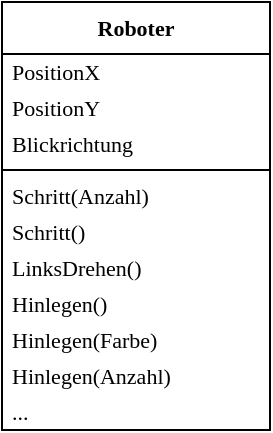 <mxfile>
    <diagram id="Q8ZCVBfkGdzVq4fk389N" name="Page-1">
        <mxGraphModel dx="1053" dy="1058" grid="1" gridSize="10" guides="1" tooltips="1" connect="1" arrows="1" fold="1" page="1" pageScale="1" pageWidth="827" pageHeight="1169" math="1" shadow="0">
            <root>
                <mxCell id="0"/>
                <mxCell id="1" parent="0"/>
                <mxCell id="34" value="Roboter" style="swimlane;fontStyle=1;align=center;verticalAlign=top;childLayout=stackLayout;horizontal=1;startSize=26;horizontalStack=0;resizeParent=1;resizeParentMax=0;resizeLast=0;collapsible=1;marginBottom=0;fontFamily=Alegreya Sans;fontSize=11;fontSource=https%3A%2F%2Ffonts.googleapis.com%2Fcss%3Ffamily%3DAlegreya%2BSans;" parent="1" vertex="1">
                    <mxGeometry x="160" y="480" width="134" height="214" as="geometry">
                        <mxRectangle x="850" y="510" width="80" height="30" as="alternateBounds"/>
                    </mxGeometry>
                </mxCell>
                <mxCell id="36" value="PositionX" style="text;strokeColor=none;fillColor=none;align=left;verticalAlign=middle;spacingLeft=3;spacingRight=4;overflow=hidden;rotatable=0;points=[[0,0.5],[1,0.5]];portConstraint=eastwest;fontFamily=Alegreya;fontSize=11;fontStyle=0;html=1;imageWidth=24;imageHeight=24;comic=0;imageAspect=0;" parent="34" vertex="1">
                    <mxGeometry y="26" width="134" height="18" as="geometry"/>
                </mxCell>
                <mxCell id="37" value="PositionY" style="text;strokeColor=none;fillColor=none;align=left;verticalAlign=middle;spacingLeft=3;spacingRight=4;overflow=hidden;rotatable=0;points=[[0,0.5],[1,0.5]];portConstraint=eastwest;fontFamily=Alegreya;fontSize=11;fontStyle=0;html=1;imageWidth=24;imageHeight=24;comic=0;imageAspect=0;" parent="34" vertex="1">
                    <mxGeometry y="44" width="134" height="18" as="geometry"/>
                </mxCell>
                <mxCell id="79" value="Blickrichtung" style="text;strokeColor=none;fillColor=none;align=left;verticalAlign=middle;spacingLeft=3;spacingRight=4;overflow=hidden;rotatable=0;points=[[0,0.5],[1,0.5]];portConstraint=eastwest;fontFamily=Alegreya;fontSize=11;fontStyle=0;html=1;imageWidth=24;imageHeight=24;comic=0;imageAspect=0;" vertex="1" parent="34">
                    <mxGeometry y="62" width="134" height="18" as="geometry"/>
                </mxCell>
                <mxCell id="39" value="" style="line;strokeWidth=1;fillColor=none;align=left;verticalAlign=middle;spacingTop=-1;spacingLeft=3;spacingRight=3;rotatable=0;labelPosition=right;points=[];portConstraint=eastwest;strokeColor=inherit;fontFamily=Alegreya;fontSize=11;" parent="34" vertex="1">
                    <mxGeometry y="80" width="134" height="8" as="geometry"/>
                </mxCell>
                <mxCell id="38" value="Schritt(Anzahl)" style="text;strokeColor=none;fillColor=none;align=left;verticalAlign=middle;spacingLeft=3;spacingRight=4;overflow=hidden;rotatable=0;points=[[0,0.5],[1,0.5]];portConstraint=eastwest;fontFamily=Alegreya;fontSize=11;fontStyle=0;html=1;imageWidth=24;imageHeight=24;comic=0;imageAspect=0;" parent="34" vertex="1">
                    <mxGeometry y="88" width="134" height="18" as="geometry"/>
                </mxCell>
                <mxCell id="40" value="Schritt()" style="text;strokeColor=none;fillColor=none;align=left;verticalAlign=middle;spacingLeft=3;spacingRight=4;overflow=hidden;rotatable=0;points=[[0,0.5],[1,0.5]];portConstraint=eastwest;fontFamily=Alegreya;fontSize=11;fontStyle=0;html=1;imageWidth=24;imageHeight=24;comic=0;imageAspect=0;" parent="34" vertex="1">
                    <mxGeometry y="106" width="134" height="18" as="geometry"/>
                </mxCell>
                <mxCell id="80" value="LinksDrehen()" style="text;strokeColor=none;fillColor=none;align=left;verticalAlign=middle;spacingLeft=3;spacingRight=4;overflow=hidden;rotatable=0;points=[[0,0.5],[1,0.5]];portConstraint=eastwest;fontFamily=Alegreya;fontSize=11;fontStyle=0;html=1;imageWidth=24;imageHeight=24;comic=0;imageAspect=0;" vertex="1" parent="34">
                    <mxGeometry y="124" width="134" height="18" as="geometry"/>
                </mxCell>
                <mxCell id="81" value="Hinlegen()" style="text;strokeColor=none;fillColor=none;align=left;verticalAlign=middle;spacingLeft=3;spacingRight=4;overflow=hidden;rotatable=0;points=[[0,0.5],[1,0.5]];portConstraint=eastwest;fontFamily=Alegreya;fontSize=11;fontStyle=0;html=1;imageWidth=24;imageHeight=24;comic=0;imageAspect=0;" vertex="1" parent="34">
                    <mxGeometry y="142" width="134" height="18" as="geometry"/>
                </mxCell>
                <mxCell id="82" value="Hinlegen(Farbe)" style="text;strokeColor=none;fillColor=none;align=left;verticalAlign=middle;spacingLeft=3;spacingRight=4;overflow=hidden;rotatable=0;points=[[0,0.5],[1,0.5]];portConstraint=eastwest;fontFamily=Alegreya;fontSize=11;fontStyle=0;html=1;imageWidth=24;imageHeight=24;comic=0;imageAspect=0;" vertex="1" parent="34">
                    <mxGeometry y="160" width="134" height="18" as="geometry"/>
                </mxCell>
                <mxCell id="83" value="Hinlegen(Anzahl)" style="text;strokeColor=none;fillColor=none;align=left;verticalAlign=middle;spacingLeft=3;spacingRight=4;overflow=hidden;rotatable=0;points=[[0,0.5],[1,0.5]];portConstraint=eastwest;fontFamily=Alegreya;fontSize=11;fontStyle=0;html=1;imageWidth=24;imageHeight=24;comic=0;imageAspect=0;" vertex="1" parent="34">
                    <mxGeometry y="178" width="134" height="18" as="geometry"/>
                </mxCell>
                <mxCell id="84" value="..." style="text;strokeColor=none;fillColor=none;align=left;verticalAlign=middle;spacingLeft=3;spacingRight=4;overflow=hidden;rotatable=0;points=[[0,0.5],[1,0.5]];portConstraint=eastwest;fontFamily=Alegreya;fontSize=11;fontStyle=0;html=1;imageWidth=24;imageHeight=24;comic=0;imageAspect=0;" vertex="1" parent="34">
                    <mxGeometry y="196" width="134" height="18" as="geometry"/>
                </mxCell>
            </root>
        </mxGraphModel>
    </diagram>
</mxfile>
